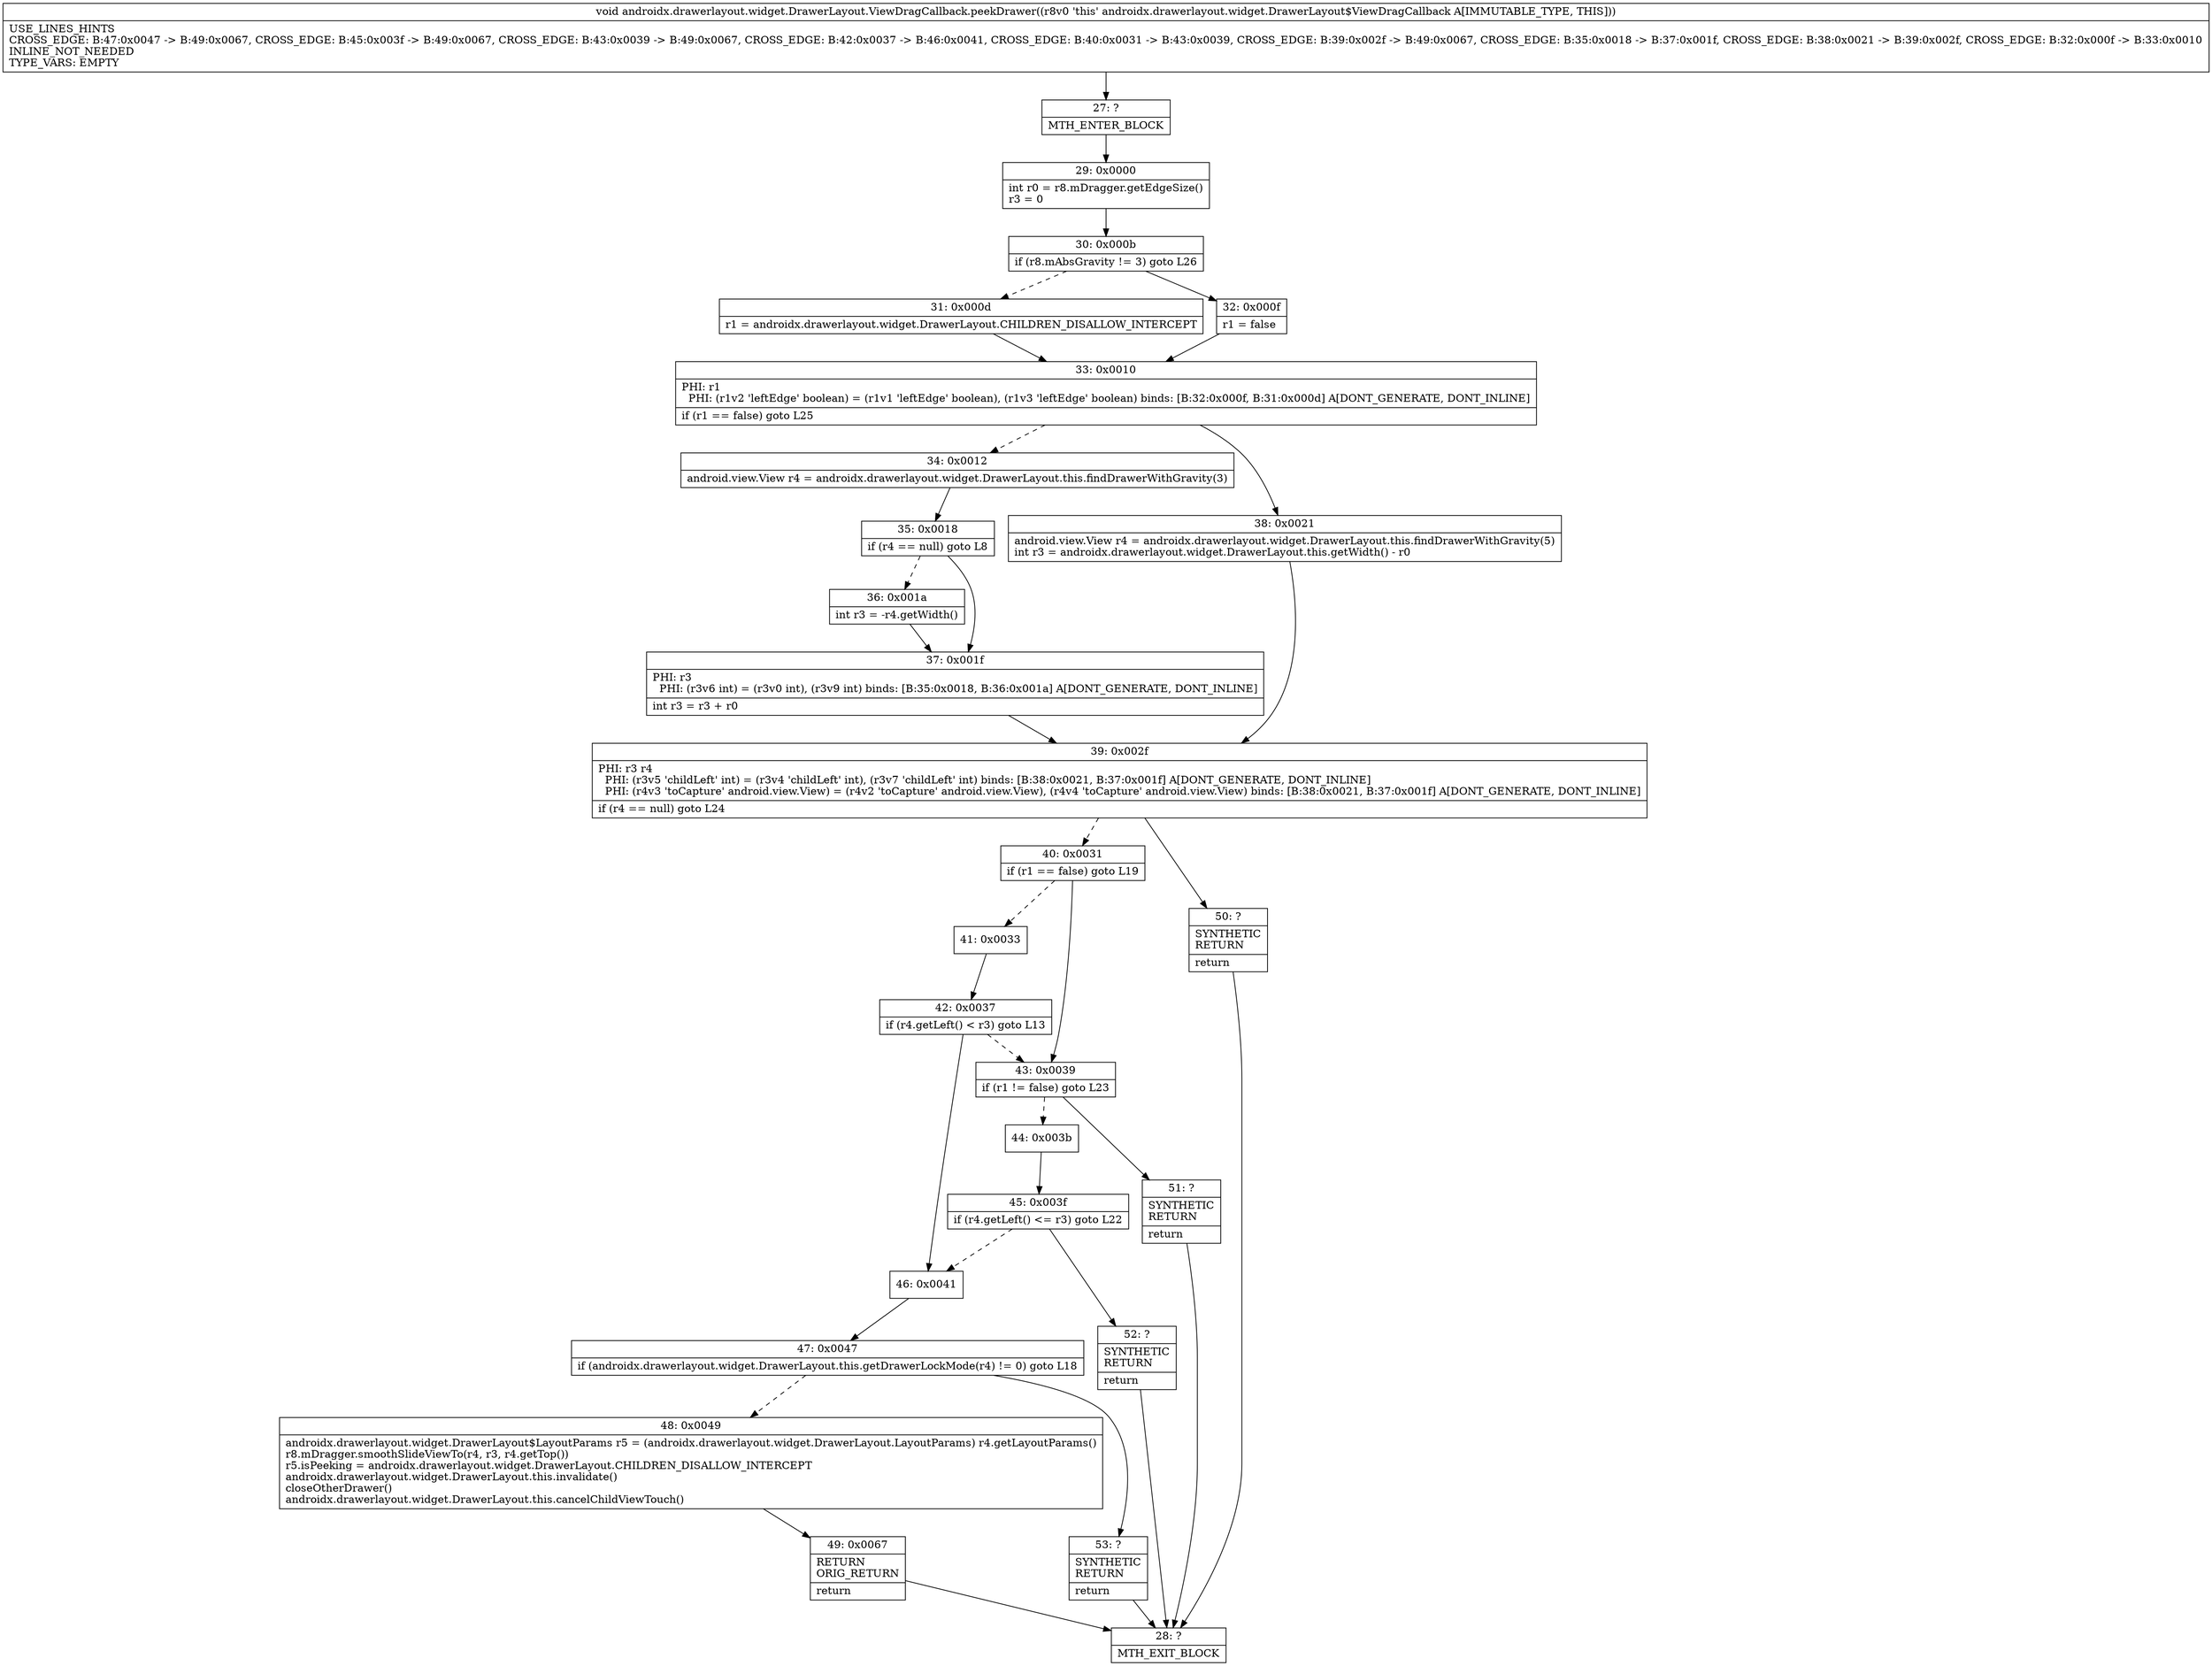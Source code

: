 digraph "CFG forandroidx.drawerlayout.widget.DrawerLayout.ViewDragCallback.peekDrawer()V" {
Node_27 [shape=record,label="{27\:\ ?|MTH_ENTER_BLOCK\l}"];
Node_29 [shape=record,label="{29\:\ 0x0000|int r0 = r8.mDragger.getEdgeSize()\lr3 = 0\l}"];
Node_30 [shape=record,label="{30\:\ 0x000b|if (r8.mAbsGravity != 3) goto L26\l}"];
Node_31 [shape=record,label="{31\:\ 0x000d|r1 = androidx.drawerlayout.widget.DrawerLayout.CHILDREN_DISALLOW_INTERCEPT\l}"];
Node_33 [shape=record,label="{33\:\ 0x0010|PHI: r1 \l  PHI: (r1v2 'leftEdge' boolean) = (r1v1 'leftEdge' boolean), (r1v3 'leftEdge' boolean) binds: [B:32:0x000f, B:31:0x000d] A[DONT_GENERATE, DONT_INLINE]\l|if (r1 == false) goto L25\l}"];
Node_34 [shape=record,label="{34\:\ 0x0012|android.view.View r4 = androidx.drawerlayout.widget.DrawerLayout.this.findDrawerWithGravity(3)\l}"];
Node_35 [shape=record,label="{35\:\ 0x0018|if (r4 == null) goto L8\l}"];
Node_36 [shape=record,label="{36\:\ 0x001a|int r3 = \-r4.getWidth()\l}"];
Node_37 [shape=record,label="{37\:\ 0x001f|PHI: r3 \l  PHI: (r3v6 int) = (r3v0 int), (r3v9 int) binds: [B:35:0x0018, B:36:0x001a] A[DONT_GENERATE, DONT_INLINE]\l|int r3 = r3 + r0\l}"];
Node_39 [shape=record,label="{39\:\ 0x002f|PHI: r3 r4 \l  PHI: (r3v5 'childLeft' int) = (r3v4 'childLeft' int), (r3v7 'childLeft' int) binds: [B:38:0x0021, B:37:0x001f] A[DONT_GENERATE, DONT_INLINE]\l  PHI: (r4v3 'toCapture' android.view.View) = (r4v2 'toCapture' android.view.View), (r4v4 'toCapture' android.view.View) binds: [B:38:0x0021, B:37:0x001f] A[DONT_GENERATE, DONT_INLINE]\l|if (r4 == null) goto L24\l}"];
Node_40 [shape=record,label="{40\:\ 0x0031|if (r1 == false) goto L19\l}"];
Node_41 [shape=record,label="{41\:\ 0x0033}"];
Node_42 [shape=record,label="{42\:\ 0x0037|if (r4.getLeft() \< r3) goto L13\l}"];
Node_46 [shape=record,label="{46\:\ 0x0041}"];
Node_47 [shape=record,label="{47\:\ 0x0047|if (androidx.drawerlayout.widget.DrawerLayout.this.getDrawerLockMode(r4) != 0) goto L18\l}"];
Node_48 [shape=record,label="{48\:\ 0x0049|androidx.drawerlayout.widget.DrawerLayout$LayoutParams r5 = (androidx.drawerlayout.widget.DrawerLayout.LayoutParams) r4.getLayoutParams()\lr8.mDragger.smoothSlideViewTo(r4, r3, r4.getTop())\lr5.isPeeking = androidx.drawerlayout.widget.DrawerLayout.CHILDREN_DISALLOW_INTERCEPT\landroidx.drawerlayout.widget.DrawerLayout.this.invalidate()\lcloseOtherDrawer()\landroidx.drawerlayout.widget.DrawerLayout.this.cancelChildViewTouch()\l}"];
Node_49 [shape=record,label="{49\:\ 0x0067|RETURN\lORIG_RETURN\l|return\l}"];
Node_28 [shape=record,label="{28\:\ ?|MTH_EXIT_BLOCK\l}"];
Node_53 [shape=record,label="{53\:\ ?|SYNTHETIC\lRETURN\l|return\l}"];
Node_43 [shape=record,label="{43\:\ 0x0039|if (r1 != false) goto L23\l}"];
Node_44 [shape=record,label="{44\:\ 0x003b}"];
Node_45 [shape=record,label="{45\:\ 0x003f|if (r4.getLeft() \<= r3) goto L22\l}"];
Node_52 [shape=record,label="{52\:\ ?|SYNTHETIC\lRETURN\l|return\l}"];
Node_51 [shape=record,label="{51\:\ ?|SYNTHETIC\lRETURN\l|return\l}"];
Node_50 [shape=record,label="{50\:\ ?|SYNTHETIC\lRETURN\l|return\l}"];
Node_38 [shape=record,label="{38\:\ 0x0021|android.view.View r4 = androidx.drawerlayout.widget.DrawerLayout.this.findDrawerWithGravity(5)\lint r3 = androidx.drawerlayout.widget.DrawerLayout.this.getWidth() \- r0\l}"];
Node_32 [shape=record,label="{32\:\ 0x000f|r1 = false\l}"];
MethodNode[shape=record,label="{void androidx.drawerlayout.widget.DrawerLayout.ViewDragCallback.peekDrawer((r8v0 'this' androidx.drawerlayout.widget.DrawerLayout$ViewDragCallback A[IMMUTABLE_TYPE, THIS]))  | USE_LINES_HINTS\lCROSS_EDGE: B:47:0x0047 \-\> B:49:0x0067, CROSS_EDGE: B:45:0x003f \-\> B:49:0x0067, CROSS_EDGE: B:43:0x0039 \-\> B:49:0x0067, CROSS_EDGE: B:42:0x0037 \-\> B:46:0x0041, CROSS_EDGE: B:40:0x0031 \-\> B:43:0x0039, CROSS_EDGE: B:39:0x002f \-\> B:49:0x0067, CROSS_EDGE: B:35:0x0018 \-\> B:37:0x001f, CROSS_EDGE: B:38:0x0021 \-\> B:39:0x002f, CROSS_EDGE: B:32:0x000f \-\> B:33:0x0010\lINLINE_NOT_NEEDED\lTYPE_VARS: EMPTY\l}"];
MethodNode -> Node_27;Node_27 -> Node_29;
Node_29 -> Node_30;
Node_30 -> Node_31[style=dashed];
Node_30 -> Node_32;
Node_31 -> Node_33;
Node_33 -> Node_34[style=dashed];
Node_33 -> Node_38;
Node_34 -> Node_35;
Node_35 -> Node_36[style=dashed];
Node_35 -> Node_37;
Node_36 -> Node_37;
Node_37 -> Node_39;
Node_39 -> Node_40[style=dashed];
Node_39 -> Node_50;
Node_40 -> Node_41[style=dashed];
Node_40 -> Node_43;
Node_41 -> Node_42;
Node_42 -> Node_43[style=dashed];
Node_42 -> Node_46;
Node_46 -> Node_47;
Node_47 -> Node_48[style=dashed];
Node_47 -> Node_53;
Node_48 -> Node_49;
Node_49 -> Node_28;
Node_53 -> Node_28;
Node_43 -> Node_44[style=dashed];
Node_43 -> Node_51;
Node_44 -> Node_45;
Node_45 -> Node_46[style=dashed];
Node_45 -> Node_52;
Node_52 -> Node_28;
Node_51 -> Node_28;
Node_50 -> Node_28;
Node_38 -> Node_39;
Node_32 -> Node_33;
}

